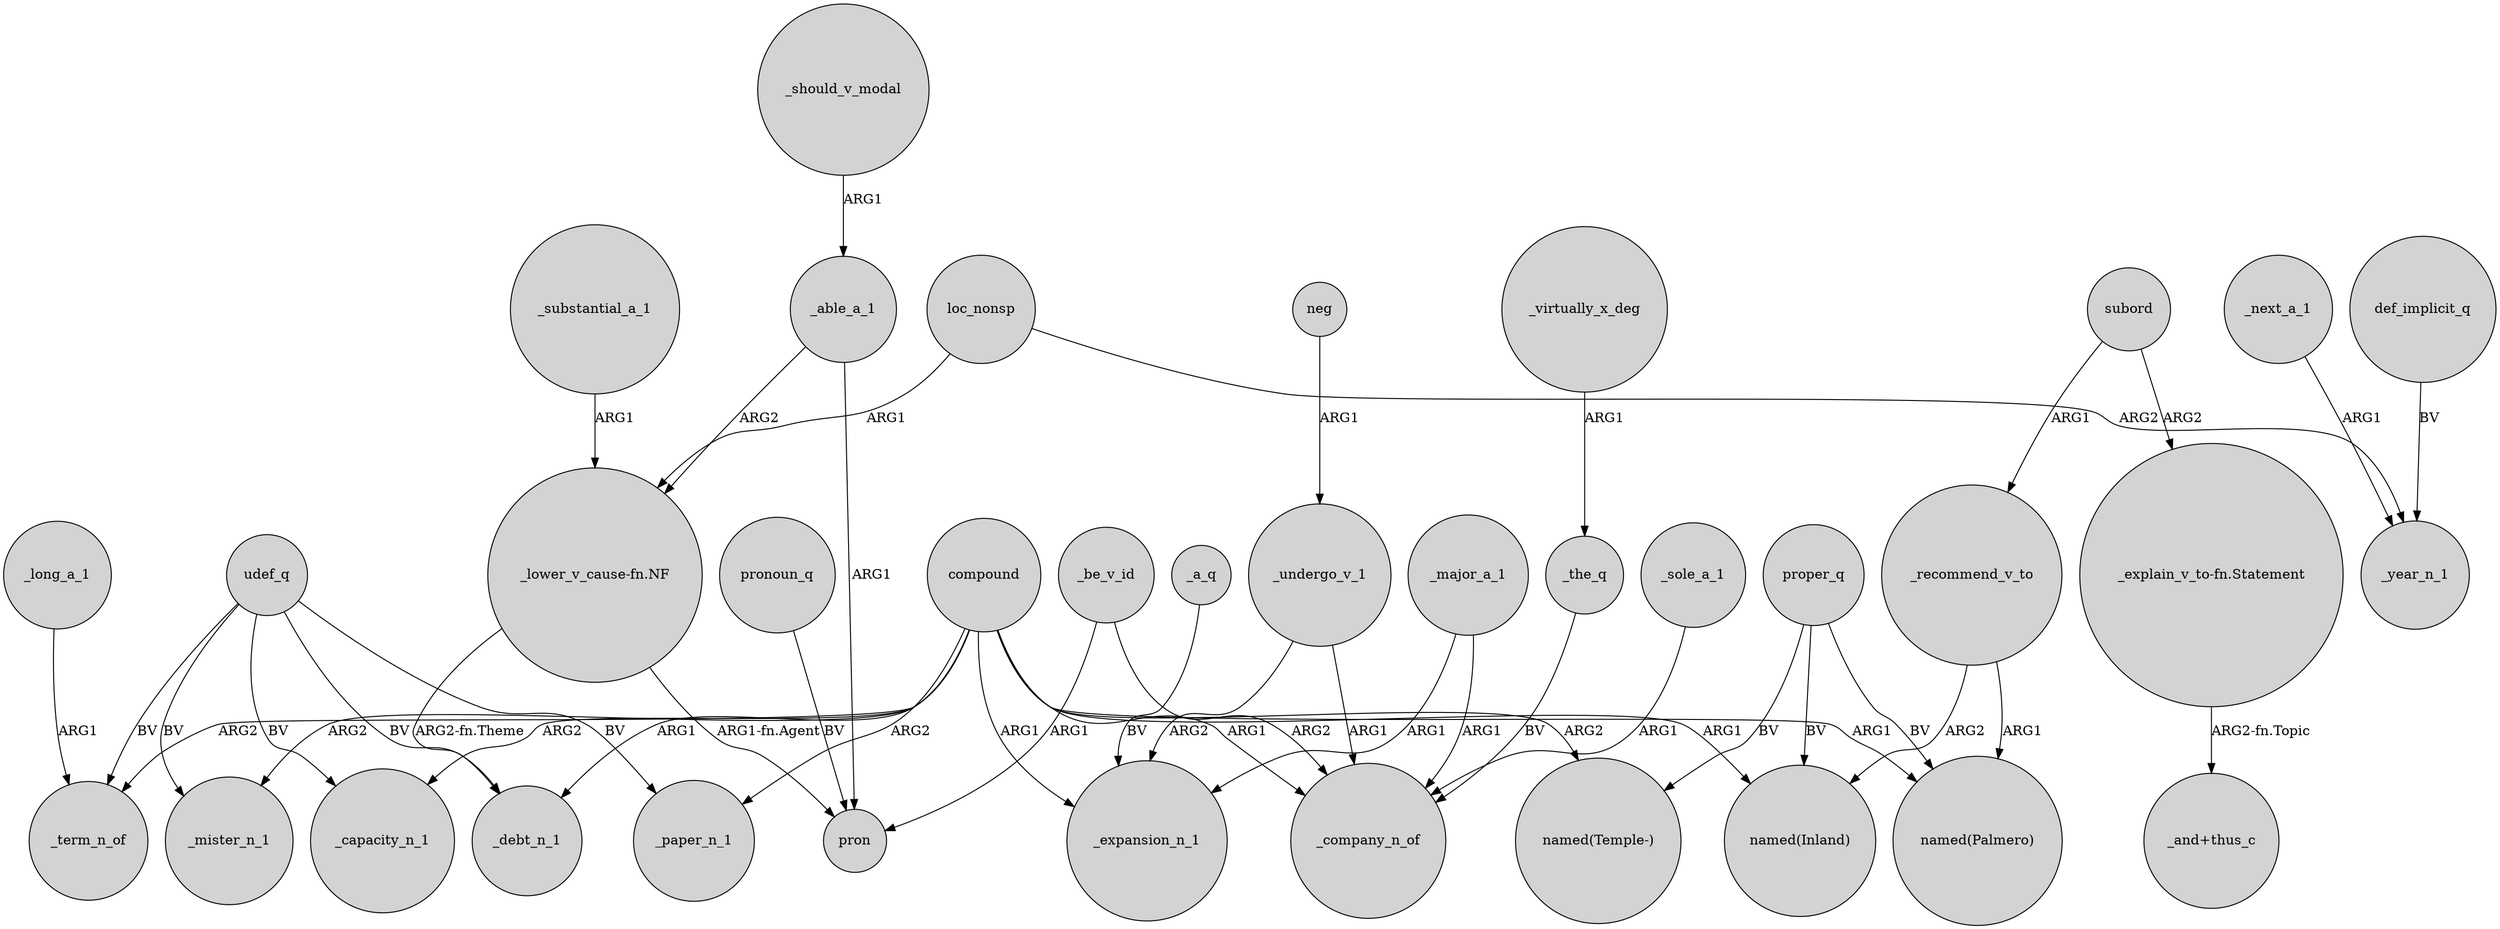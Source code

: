 digraph {
	node [shape=circle style=filled]
	_should_v_modal -> _able_a_1 [label=ARG1]
	compound -> _debt_n_1 [label=ARG1]
	def_implicit_q -> _year_n_1 [label=BV]
	compound -> _term_n_of [label=ARG2]
	_sole_a_1 -> _company_n_of [label=ARG1]
	udef_q -> _debt_n_1 [label=BV]
	_undergo_v_1 -> _expansion_n_1 [label=ARG2]
	compound -> _mister_n_1 [label=ARG2]
	neg -> _undergo_v_1 [label=ARG1]
	udef_q -> _capacity_n_1 [label=BV]
	"_lower_v_cause-fn.NF" -> pron [label="ARG1-fn.Agent"]
	compound -> "named(Inland)" [label=ARG1]
	_be_v_id -> _company_n_of [label=ARG2]
	udef_q -> _mister_n_1 [label=BV]
	"_explain_v_to-fn.Statement" -> "_and+thus_c" [label="ARG2-fn.Topic"]
	_able_a_1 -> "_lower_v_cause-fn.NF" [label=ARG2]
	subord -> _recommend_v_to [label=ARG1]
	_be_v_id -> pron [label=ARG1]
	_the_q -> _company_n_of [label=BV]
	proper_q -> "named(Palmero)" [label=BV]
	_virtually_x_deg -> _the_q [label=ARG1]
	compound -> _company_n_of [label=ARG1]
	pronoun_q -> pron [label=BV]
	_substantial_a_1 -> "_lower_v_cause-fn.NF" [label=ARG1]
	subord -> "_explain_v_to-fn.Statement" [label=ARG2]
	_undergo_v_1 -> _company_n_of [label=ARG1]
	_next_a_1 -> _year_n_1 [label=ARG1]
	compound -> _paper_n_1 [label=ARG2]
	"_lower_v_cause-fn.NF" -> _debt_n_1 [label="ARG2-fn.Theme"]
	_major_a_1 -> _expansion_n_1 [label=ARG1]
	udef_q -> _term_n_of [label=BV]
	_recommend_v_to -> "named(Palmero)" [label=ARG1]
	compound -> "named(Palmero)" [label=ARG1]
	proper_q -> "named(Temple-)" [label=BV]
	_a_q -> _expansion_n_1 [label=BV]
	compound -> _capacity_n_1 [label=ARG2]
	loc_nonsp -> _year_n_1 [label=ARG2]
	compound -> _expansion_n_1 [label=ARG1]
	_recommend_v_to -> "named(Inland)" [label=ARG2]
	udef_q -> _paper_n_1 [label=BV]
	_major_a_1 -> _company_n_of [label=ARG1]
	proper_q -> "named(Inland)" [label=BV]
	compound -> "named(Temple-)" [label=ARG2]
	_able_a_1 -> pron [label=ARG1]
	loc_nonsp -> "_lower_v_cause-fn.NF" [label=ARG1]
	_long_a_1 -> _term_n_of [label=ARG1]
}

